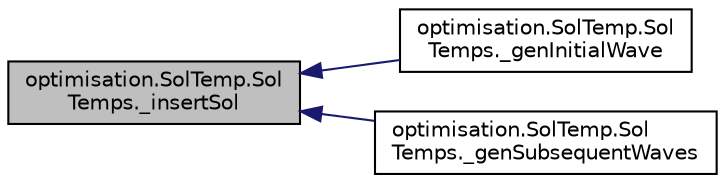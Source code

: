 digraph "optimisation.SolTemp.SolTemps._insertSol"
{
 // INTERACTIVE_SVG=YES
  edge [fontname="Helvetica",fontsize="10",labelfontname="Helvetica",labelfontsize="10"];
  node [fontname="Helvetica",fontsize="10",shape=record];
  rankdir="LR";
  Node1 [label="optimisation.SolTemp.Sol\lTemps._insertSol",height=0.2,width=0.4,color="black", fillcolor="grey75", style="filled" fontcolor="black"];
  Node1 -> Node2 [dir="back",color="midnightblue",fontsize="10",style="solid",fontname="Helvetica"];
  Node2 [label="optimisation.SolTemp.Sol\lTemps._genInitialWave",height=0.2,width=0.4,color="black", fillcolor="white", style="filled",URL="$classoptimisation_1_1_sol_temp_1_1_sol_temps.html#aa4a6ca542ad9c7140027cccd0a67a90c",tooltip="Génère une première vague de SolTemp complètement au hasard. "];
  Node1 -> Node3 [dir="back",color="midnightblue",fontsize="10",style="solid",fontname="Helvetica"];
  Node3 [label="optimisation.SolTemp.Sol\lTemps._genSubsequentWaves",height=0.2,width=0.4,color="black", fillcolor="white", style="filled",URL="$classoptimisation_1_1_sol_temp_1_1_sol_temps.html#a7c96ace0652f1ee3c08d8bd6187a48c7",tooltip="Effectue plusieurs vagues de dénérations de SolTemp, en se basant à chaque fois sur la StatTable inte..."];
}
